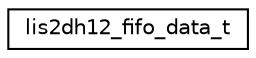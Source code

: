 digraph "Graphical Class Hierarchy"
{
 // LATEX_PDF_SIZE
  edge [fontname="Helvetica",fontsize="10",labelfontname="Helvetica",labelfontsize="10"];
  node [fontname="Helvetica",fontsize="10",shape=record];
  rankdir="LR";
  Node0 [label="lis2dh12_fifo_data_t",height=0.2,width=0.4,color="black", fillcolor="white", style="filled",URL="$unionlis2dh12__fifo__data__t.html",tooltip="LIS2DH12 FIFO data struct."];
}
